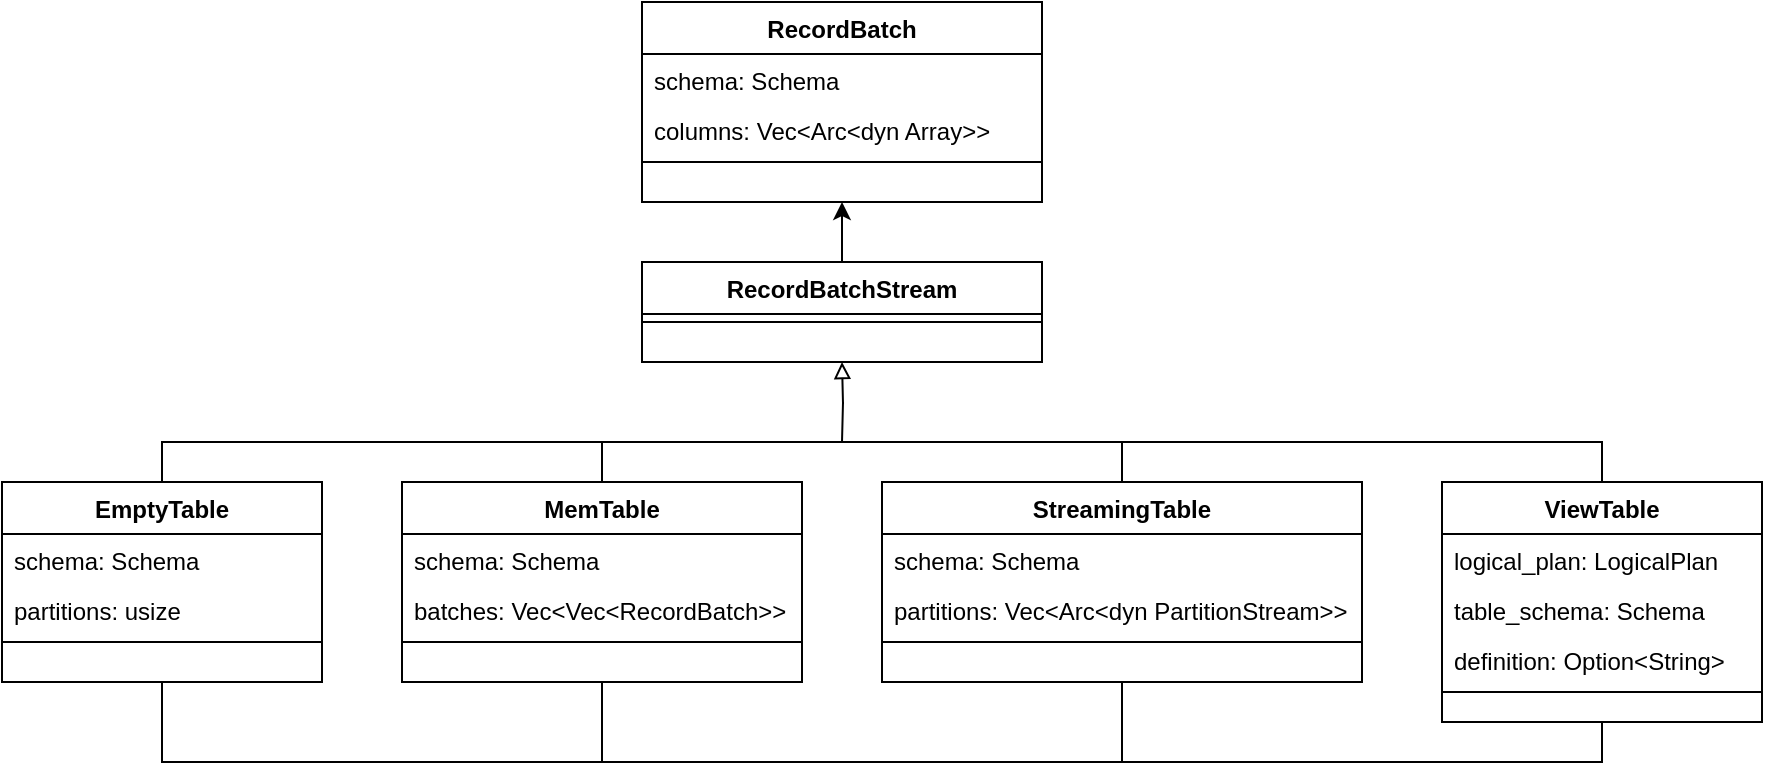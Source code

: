 <mxfile version="20.8.16" type="device"><diagram id="C5RBs43oDa-KdzZeNtuy" name="Page-1"><mxGraphModel dx="900" dy="674" grid="1" gridSize="10" guides="1" tooltips="1" connect="1" arrows="1" fold="1" page="1" pageScale="1" pageWidth="827" pageHeight="1169" math="0" shadow="0"><root><mxCell id="WIyWlLk6GJQsqaUBKTNV-0"/><mxCell id="WIyWlLk6GJQsqaUBKTNV-1" parent="WIyWlLk6GJQsqaUBKTNV-0"/><mxCell id="6NG8FKJ0b9qFtHvQ0KqT-0" style="edgeStyle=orthogonalEdgeStyle;rounded=0;orthogonalLoop=1;jettySize=auto;html=1;startArrow=block;startFill=0;endArrow=none;endFill=0;endSize=10;sourcePerimeterSpacing=6;targetPerimeterSpacing=10;exitX=0.5;exitY=1;exitDx=0;exitDy=0;labelBackgroundColor=none;fontColor=default;" edge="1" parent="WIyWlLk6GJQsqaUBKTNV-1"><mxGeometry relative="1" as="geometry"><mxPoint x="460" y="490" as="targetPoint"/><mxPoint x="460" y="450" as="sourcePoint"/></mxGeometry></mxCell><mxCell id="6NG8FKJ0b9qFtHvQ0KqT-50" style="edgeStyle=orthogonalEdgeStyle;rounded=0;orthogonalLoop=1;jettySize=auto;html=1;exitX=0.5;exitY=0;exitDx=0;exitDy=0;entryX=0.5;entryY=1;entryDx=0;entryDy=0;" edge="1" parent="WIyWlLk6GJQsqaUBKTNV-1" source="6NG8FKJ0b9qFtHvQ0KqT-55" target="6NG8FKJ0b9qFtHvQ0KqT-46"><mxGeometry relative="1" as="geometry"><mxPoint x="460" y="320" as="targetPoint"/><mxPoint x="460" y="340" as="sourcePoint"/></mxGeometry></mxCell><mxCell id="6NG8FKJ0b9qFtHvQ0KqT-6" style="edgeStyle=orthogonalEdgeStyle;rounded=0;orthogonalLoop=1;jettySize=auto;html=1;exitX=0.5;exitY=1;exitDx=0;exitDy=0;startArrow=none;startFill=0;endArrow=none;endFill=0;startSize=0;endSize=0;sourcePerimeterSpacing=6;targetPerimeterSpacing=10;labelBackgroundColor=none;fontColor=default;" edge="1" parent="WIyWlLk6GJQsqaUBKTNV-1" source="6NG8FKJ0b9qFtHvQ0KqT-7"><mxGeometry relative="1" as="geometry"><mxPoint x="340" y="650" as="targetPoint"/></mxGeometry></mxCell><mxCell id="6NG8FKJ0b9qFtHvQ0KqT-7" value="MemTable" style="swimlane;fontStyle=1;align=center;verticalAlign=top;childLayout=stackLayout;horizontal=1;startSize=26;horizontalStack=0;resizeParent=1;resizeLast=0;collapsible=1;marginBottom=0;rounded=0;shadow=0;strokeWidth=1;spacing=2;labelBackgroundColor=none;" vertex="1" parent="WIyWlLk6GJQsqaUBKTNV-1"><mxGeometry x="240" y="510" width="200" height="100" as="geometry"><mxRectangle x="550" y="140" width="160" height="26" as="alternateBounds"/></mxGeometry></mxCell><mxCell id="6NG8FKJ0b9qFtHvQ0KqT-8" value="schema: Schema" style="text;align=left;verticalAlign=top;spacingLeft=4;spacingRight=4;overflow=hidden;rotatable=0;points=[[0,0.5],[1,0.5]];portConstraint=eastwest;labelBackgroundColor=none;" vertex="1" parent="6NG8FKJ0b9qFtHvQ0KqT-7"><mxGeometry y="26" width="200" height="25" as="geometry"/></mxCell><mxCell id="6NG8FKJ0b9qFtHvQ0KqT-9" value="batches: Vec&lt;Vec&lt;RecordBatch&gt;&gt;&#10;" style="text;align=left;verticalAlign=top;spacingLeft=4;spacingRight=4;overflow=hidden;rotatable=0;points=[[0,0.5],[1,0.5]];portConstraint=eastwest;rounded=0;shadow=0;html=0;labelBackgroundColor=none;" vertex="1" parent="6NG8FKJ0b9qFtHvQ0KqT-7"><mxGeometry y="51" width="200" height="25" as="geometry"/></mxCell><mxCell id="6NG8FKJ0b9qFtHvQ0KqT-10" value="" style="line;html=1;strokeWidth=1;align=left;verticalAlign=middle;spacingTop=-1;spacingLeft=3;spacingRight=3;rotatable=0;labelPosition=right;points=[];portConstraint=eastwest;labelBackgroundColor=none;" vertex="1" parent="6NG8FKJ0b9qFtHvQ0KqT-7"><mxGeometry y="76" width="200" height="8" as="geometry"/></mxCell><mxCell id="6NG8FKJ0b9qFtHvQ0KqT-11" style="edgeStyle=orthogonalEdgeStyle;rounded=0;orthogonalLoop=1;jettySize=auto;html=1;exitX=0.5;exitY=1;exitDx=0;exitDy=0;entryX=0.5;entryY=1;entryDx=0;entryDy=0;startArrow=none;startFill=0;endArrow=none;endFill=0;startSize=0;endSize=0;sourcePerimeterSpacing=6;targetPerimeterSpacing=10;labelBackgroundColor=none;fontColor=default;" edge="1" parent="WIyWlLk6GJQsqaUBKTNV-1" source="6NG8FKJ0b9qFtHvQ0KqT-12" target="6NG8FKJ0b9qFtHvQ0KqT-16"><mxGeometry relative="1" as="geometry"><Array as="points"><mxPoint x="120" y="650"/><mxPoint x="840" y="650"/></Array></mxGeometry></mxCell><mxCell id="6NG8FKJ0b9qFtHvQ0KqT-12" value="EmptyTable" style="swimlane;fontStyle=1;align=center;verticalAlign=top;childLayout=stackLayout;horizontal=1;startSize=26;horizontalStack=0;resizeParent=1;resizeLast=0;collapsible=1;marginBottom=0;rounded=0;shadow=0;strokeWidth=1;spacing=2;labelBackgroundColor=none;" vertex="1" parent="WIyWlLk6GJQsqaUBKTNV-1"><mxGeometry x="40" y="510" width="160" height="100" as="geometry"><mxRectangle x="550" y="140" width="160" height="26" as="alternateBounds"/></mxGeometry></mxCell><mxCell id="6NG8FKJ0b9qFtHvQ0KqT-13" value="schema: Schema&#10;" style="text;align=left;verticalAlign=top;spacingLeft=4;spacingRight=4;overflow=hidden;rotatable=0;points=[[0,0.5],[1,0.5]];portConstraint=eastwest;labelBackgroundColor=none;" vertex="1" parent="6NG8FKJ0b9qFtHvQ0KqT-12"><mxGeometry y="26" width="160" height="25" as="geometry"/></mxCell><mxCell id="6NG8FKJ0b9qFtHvQ0KqT-14" value="partitions: usize&#10;" style="text;align=left;verticalAlign=top;spacingLeft=4;spacingRight=4;overflow=hidden;rotatable=0;points=[[0,0.5],[1,0.5]];portConstraint=eastwest;rounded=0;shadow=0;html=0;labelBackgroundColor=none;" vertex="1" parent="6NG8FKJ0b9qFtHvQ0KqT-12"><mxGeometry y="51" width="160" height="25" as="geometry"/></mxCell><mxCell id="6NG8FKJ0b9qFtHvQ0KqT-15" value="" style="line;html=1;strokeWidth=1;align=left;verticalAlign=middle;spacingTop=-1;spacingLeft=3;spacingRight=3;rotatable=0;labelPosition=right;points=[];portConstraint=eastwest;labelBackgroundColor=none;" vertex="1" parent="6NG8FKJ0b9qFtHvQ0KqT-12"><mxGeometry y="76" width="160" height="8" as="geometry"/></mxCell><mxCell id="6NG8FKJ0b9qFtHvQ0KqT-16" value="ViewTable" style="swimlane;fontStyle=1;align=center;verticalAlign=top;childLayout=stackLayout;horizontal=1;startSize=26;horizontalStack=0;resizeParent=1;resizeLast=0;collapsible=1;marginBottom=0;rounded=0;shadow=0;strokeWidth=1;spacing=2;labelBackgroundColor=none;" vertex="1" parent="WIyWlLk6GJQsqaUBKTNV-1"><mxGeometry x="760" y="510" width="160" height="120" as="geometry"><mxRectangle x="550" y="140" width="160" height="26" as="alternateBounds"/></mxGeometry></mxCell><mxCell id="6NG8FKJ0b9qFtHvQ0KqT-17" value="logical_plan: LogicalPlan" style="text;align=left;verticalAlign=top;spacingLeft=4;spacingRight=4;overflow=hidden;rotatable=0;points=[[0,0.5],[1,0.5]];portConstraint=eastwest;labelBackgroundColor=none;" vertex="1" parent="6NG8FKJ0b9qFtHvQ0KqT-16"><mxGeometry y="26" width="160" height="25" as="geometry"/></mxCell><mxCell id="6NG8FKJ0b9qFtHvQ0KqT-18" value="table_schema: Schema" style="text;align=left;verticalAlign=top;spacingLeft=4;spacingRight=4;overflow=hidden;rotatable=0;points=[[0,0.5],[1,0.5]];portConstraint=eastwest;rounded=0;shadow=0;html=0;labelBackgroundColor=none;" vertex="1" parent="6NG8FKJ0b9qFtHvQ0KqT-16"><mxGeometry y="51" width="160" height="25" as="geometry"/></mxCell><mxCell id="6NG8FKJ0b9qFtHvQ0KqT-19" value="definition: Option&lt;String&gt;&#10;" style="text;align=left;verticalAlign=top;spacingLeft=4;spacingRight=4;overflow=hidden;rotatable=0;points=[[0,0.5],[1,0.5]];portConstraint=eastwest;rounded=0;shadow=0;html=0;labelBackgroundColor=none;" vertex="1" parent="6NG8FKJ0b9qFtHvQ0KqT-16"><mxGeometry y="76" width="160" height="25" as="geometry"/></mxCell><mxCell id="6NG8FKJ0b9qFtHvQ0KqT-20" value="" style="line;html=1;strokeWidth=1;align=left;verticalAlign=middle;spacingTop=-1;spacingLeft=3;spacingRight=3;rotatable=0;labelPosition=right;points=[];portConstraint=eastwest;labelBackgroundColor=none;" vertex="1" parent="6NG8FKJ0b9qFtHvQ0KqT-16"><mxGeometry y="101" width="160" height="8" as="geometry"/></mxCell><mxCell id="6NG8FKJ0b9qFtHvQ0KqT-21" style="edgeStyle=orthogonalEdgeStyle;rounded=0;orthogonalLoop=1;jettySize=auto;html=1;exitX=0.5;exitY=1;exitDx=0;exitDy=0;startArrow=none;startFill=0;endArrow=none;endFill=0;startSize=0;endSize=0;sourcePerimeterSpacing=6;targetPerimeterSpacing=10;labelBackgroundColor=none;fontColor=default;" edge="1" parent="WIyWlLk6GJQsqaUBKTNV-1" source="6NG8FKJ0b9qFtHvQ0KqT-22"><mxGeometry relative="1" as="geometry"><mxPoint x="600" y="650" as="targetPoint"/></mxGeometry></mxCell><mxCell id="6NG8FKJ0b9qFtHvQ0KqT-22" value="StreamingTable&#10;" style="swimlane;fontStyle=1;align=center;verticalAlign=top;childLayout=stackLayout;horizontal=1;startSize=26;horizontalStack=0;resizeParent=1;resizeLast=0;collapsible=1;marginBottom=0;rounded=0;shadow=0;strokeWidth=1;spacing=2;labelBackgroundColor=none;" vertex="1" parent="WIyWlLk6GJQsqaUBKTNV-1"><mxGeometry x="480" y="510" width="240" height="100" as="geometry"><mxRectangle x="550" y="140" width="160" height="26" as="alternateBounds"/></mxGeometry></mxCell><mxCell id="6NG8FKJ0b9qFtHvQ0KqT-23" value="schema: Schema" style="text;align=left;verticalAlign=top;spacingLeft=4;spacingRight=4;overflow=hidden;rotatable=0;points=[[0,0.5],[1,0.5]];portConstraint=eastwest;rounded=0;shadow=0;html=0;labelBackgroundColor=none;" vertex="1" parent="6NG8FKJ0b9qFtHvQ0KqT-22"><mxGeometry y="26" width="240" height="25" as="geometry"/></mxCell><mxCell id="6NG8FKJ0b9qFtHvQ0KqT-24" value="partitions: Vec&lt;Arc&lt;dyn PartitionStream&gt;&gt;&#10;" style="text;align=left;verticalAlign=top;spacingLeft=4;spacingRight=4;overflow=hidden;rotatable=0;points=[[0,0.5],[1,0.5]];portConstraint=eastwest;rounded=0;shadow=0;html=0;labelBackgroundColor=none;" vertex="1" parent="6NG8FKJ0b9qFtHvQ0KqT-22"><mxGeometry y="51" width="240" height="25" as="geometry"/></mxCell><mxCell id="6NG8FKJ0b9qFtHvQ0KqT-25" value="" style="line;html=1;strokeWidth=1;align=left;verticalAlign=middle;spacingTop=-1;spacingLeft=3;spacingRight=3;rotatable=0;labelPosition=right;points=[];portConstraint=eastwest;labelBackgroundColor=none;" vertex="1" parent="6NG8FKJ0b9qFtHvQ0KqT-22"><mxGeometry y="76" width="240" height="8" as="geometry"/></mxCell><mxCell id="6NG8FKJ0b9qFtHvQ0KqT-31" value="" style="group;labelBackgroundColor=none;" vertex="1" connectable="0" parent="WIyWlLk6GJQsqaUBKTNV-1"><mxGeometry x="320" y="490" width="280" height="20" as="geometry"/></mxCell><mxCell id="6NG8FKJ0b9qFtHvQ0KqT-32" value="" style="group;labelBackgroundColor=none;" vertex="1" connectable="0" parent="6NG8FKJ0b9qFtHvQ0KqT-31"><mxGeometry width="240" as="geometry"/></mxCell><mxCell id="6NG8FKJ0b9qFtHvQ0KqT-33" style="edgeStyle=orthogonalEdgeStyle;rounded=0;orthogonalLoop=1;jettySize=auto;html=1;exitX=0.5;exitY=0;exitDx=0;exitDy=0;startArrow=none;startFill=0;endArrow=none;endFill=0;endSize=10;labelBackgroundColor=none;fontColor=default;" edge="1" parent="6NG8FKJ0b9qFtHvQ0KqT-32" source="6NG8FKJ0b9qFtHvQ0KqT-7"><mxGeometry relative="1" as="geometry"><mxPoint x="20" as="targetPoint"/><Array as="points"><mxPoint x="20" y="10"/><mxPoint x="20" y="10"/></Array></mxGeometry></mxCell><mxCell id="6NG8FKJ0b9qFtHvQ0KqT-34" style="edgeStyle=orthogonalEdgeStyle;rounded=0;orthogonalLoop=1;jettySize=auto;html=1;exitX=0.5;exitY=0;exitDx=0;exitDy=0;endArrow=none;endFill=0;endSize=10;startArrow=none;startFill=0;labelBackgroundColor=none;fontColor=default;" edge="1" parent="6NG8FKJ0b9qFtHvQ0KqT-32" source="6NG8FKJ0b9qFtHvQ0KqT-12"><mxGeometry relative="1" as="geometry"><mxPoint x="520" y="20" as="targetPoint"/><Array as="points"><mxPoint x="-200"/><mxPoint x="520"/><mxPoint x="520" y="20"/></Array></mxGeometry></mxCell><mxCell id="6NG8FKJ0b9qFtHvQ0KqT-35" style="edgeStyle=orthogonalEdgeStyle;rounded=0;orthogonalLoop=1;jettySize=auto;html=1;startArrow=none;startFill=0;endArrow=none;endFill=0;endSize=10;labelBackgroundColor=none;fontColor=default;" edge="1" parent="6NG8FKJ0b9qFtHvQ0KqT-31" source="6NG8FKJ0b9qFtHvQ0KqT-22"><mxGeometry relative="1" as="geometry"><mxPoint x="280" as="targetPoint"/><mxPoint x="30" y="30" as="sourcePoint"/><Array as="points"><mxPoint x="280" y="20"/></Array></mxGeometry></mxCell><mxCell id="6NG8FKJ0b9qFtHvQ0KqT-46" value="RecordBatch" style="swimlane;fontStyle=1;align=center;verticalAlign=top;childLayout=stackLayout;horizontal=1;startSize=26;horizontalStack=0;resizeParent=1;resizeLast=0;collapsible=1;marginBottom=0;rounded=0;shadow=0;strokeWidth=1;spacing=2;labelBackgroundColor=none;" vertex="1" parent="WIyWlLk6GJQsqaUBKTNV-1"><mxGeometry x="360" y="270" width="200" height="100" as="geometry"><mxRectangle x="550" y="140" width="160" height="26" as="alternateBounds"/></mxGeometry></mxCell><mxCell id="6NG8FKJ0b9qFtHvQ0KqT-47" value="schema: Schema" style="text;align=left;verticalAlign=top;spacingLeft=4;spacingRight=4;overflow=hidden;rotatable=0;points=[[0,0.5],[1,0.5]];portConstraint=eastwest;labelBackgroundColor=none;" vertex="1" parent="6NG8FKJ0b9qFtHvQ0KqT-46"><mxGeometry y="26" width="200" height="25" as="geometry"/></mxCell><mxCell id="6NG8FKJ0b9qFtHvQ0KqT-48" value="columns: Vec&lt;Arc&lt;dyn Array&gt;&gt;&#10;&#10;" style="text;align=left;verticalAlign=top;spacingLeft=4;spacingRight=4;overflow=hidden;rotatable=0;points=[[0,0.5],[1,0.5]];portConstraint=eastwest;rounded=0;shadow=0;html=0;labelBackgroundColor=none;" vertex="1" parent="6NG8FKJ0b9qFtHvQ0KqT-46"><mxGeometry y="51" width="200" height="25" as="geometry"/></mxCell><mxCell id="6NG8FKJ0b9qFtHvQ0KqT-49" value="" style="line;html=1;strokeWidth=1;align=left;verticalAlign=middle;spacingTop=-1;spacingLeft=3;spacingRight=3;rotatable=0;labelPosition=right;points=[];portConstraint=eastwest;labelBackgroundColor=none;" vertex="1" parent="6NG8FKJ0b9qFtHvQ0KqT-46"><mxGeometry y="76" width="200" height="8" as="geometry"/></mxCell><mxCell id="6NG8FKJ0b9qFtHvQ0KqT-55" value="RecordBatchStream" style="swimlane;fontStyle=1;align=center;verticalAlign=top;childLayout=stackLayout;horizontal=1;startSize=26;horizontalStack=0;resizeParent=1;resizeLast=0;collapsible=1;marginBottom=0;rounded=0;shadow=0;strokeWidth=1;spacing=2;labelBackgroundColor=none;" vertex="1" parent="WIyWlLk6GJQsqaUBKTNV-1"><mxGeometry x="360" y="400" width="200" height="50" as="geometry"><mxRectangle x="550" y="140" width="160" height="26" as="alternateBounds"/></mxGeometry></mxCell><mxCell id="6NG8FKJ0b9qFtHvQ0KqT-58" value="" style="line;html=1;strokeWidth=1;align=left;verticalAlign=middle;spacingTop=-1;spacingLeft=3;spacingRight=3;rotatable=0;labelPosition=right;points=[];portConstraint=eastwest;labelBackgroundColor=none;" vertex="1" parent="6NG8FKJ0b9qFtHvQ0KqT-55"><mxGeometry y="26" width="200" height="8" as="geometry"/></mxCell></root></mxGraphModel></diagram></mxfile>